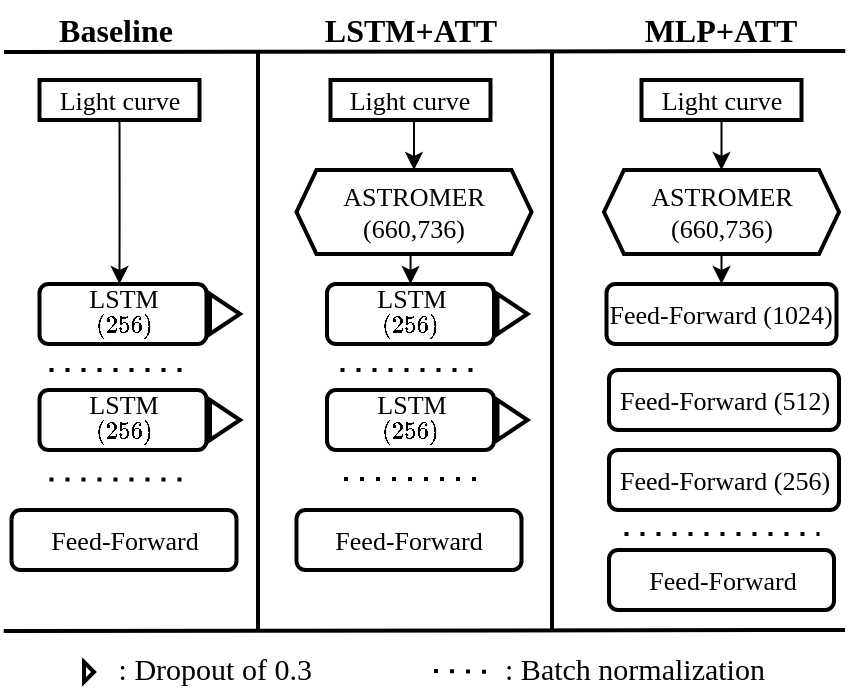 <mxfile version="20.1.1" type="github">
  <diagram id="xt20whMhf_NjTj70WU7w" name="Page-1">
    <mxGraphModel dx="760" dy="394" grid="1" gridSize="10" guides="1" tooltips="1" connect="1" arrows="1" fold="1" page="1" pageScale="1" pageWidth="850" pageHeight="1100" math="1" shadow="0">
      <root>
        <mxCell id="0" />
        <mxCell id="1" parent="0" />
        <mxCell id="fGEyC37GvmBnIuRNzFVT-27" style="edgeStyle=orthogonalEdgeStyle;rounded=0;orthogonalLoop=1;jettySize=auto;html=1;exitX=0.5;exitY=1;exitDx=0;exitDy=0;entryX=0.5;entryY=0;entryDx=0;entryDy=0;fontFamily=Times New Roman;fontSize=13;" parent="1" source="yRPwk0sbZRX80ZsVxpsy-5" edge="1">
          <mxGeometry relative="1" as="geometry">
            <mxPoint x="197.75" y="407" as="targetPoint" />
          </mxGeometry>
        </mxCell>
        <mxCell id="yRPwk0sbZRX80ZsVxpsy-5" value="Light curve" style="rounded=0;whiteSpace=wrap;html=1;fontFamily=Times New Roman;strokeWidth=2;fontSize=13;" parent="1" vertex="1">
          <mxGeometry x="157.75" y="305" width="80" height="20" as="geometry" />
        </mxCell>
        <mxCell id="yRPwk0sbZRX80ZsVxpsy-12" value="&lt;font style=&quot;font-size: 13px;&quot;&gt;Feed-Forward&amp;nbsp;(1024)&lt;/font&gt;" style="rounded=1;whiteSpace=wrap;html=1;strokeWidth=2;fontSize=13;fontFamily=Times New Roman;" parent="1" vertex="1">
          <mxGeometry x="441.25" y="407" width="115" height="30" as="geometry" />
        </mxCell>
        <mxCell id="yRPwk0sbZRX80ZsVxpsy-13" value="&lt;font style=&quot;font-size: 13px;&quot;&gt;Feed-Forward&amp;nbsp;(512)&lt;/font&gt;" style="rounded=1;whiteSpace=wrap;html=1;strokeWidth=2;fontSize=13;fontFamily=Times New Roman;" parent="1" vertex="1">
          <mxGeometry x="442.5" y="450" width="115" height="30" as="geometry" />
        </mxCell>
        <mxCell id="yRPwk0sbZRX80ZsVxpsy-14" value="&lt;font style=&quot;font-size: 13px;&quot;&gt;Feed-Forward&amp;nbsp;(256)&lt;/font&gt;" style="rounded=1;whiteSpace=wrap;html=1;strokeWidth=2;fontSize=13;fontFamily=Times New Roman;" parent="1" vertex="1">
          <mxGeometry x="442.5" y="490" width="115" height="30" as="geometry" />
        </mxCell>
        <mxCell id="yRPwk0sbZRX80ZsVxpsy-21" value="" style="endArrow=none;html=1;rounded=0;fontFamily=Times New Roman;strokeWidth=2;fontSize=14;" parent="1" edge="1">
          <mxGeometry width="50" height="50" relative="1" as="geometry">
            <mxPoint x="267" y="580" as="sourcePoint" />
            <mxPoint x="267" y="290" as="targetPoint" />
          </mxGeometry>
        </mxCell>
        <mxCell id="yRPwk0sbZRX80ZsVxpsy-22" value="" style="endArrow=none;html=1;rounded=0;fontFamily=Times New Roman;strokeWidth=2;fontSize=14;" parent="1" edge="1">
          <mxGeometry width="50" height="50" relative="1" as="geometry">
            <mxPoint x="414" y="580" as="sourcePoint" />
            <mxPoint x="414" y="290" as="targetPoint" />
          </mxGeometry>
        </mxCell>
        <mxCell id="yRPwk0sbZRX80ZsVxpsy-33" value="" style="triangle;whiteSpace=wrap;html=1;fontFamily=Times New Roman;fontSize=13;strokeWidth=2;" parent="1" vertex="1">
          <mxGeometry x="386.75" y="412" width="15" height="20" as="geometry" />
        </mxCell>
        <mxCell id="yRPwk0sbZRX80ZsVxpsy-37" value="" style="triangle;whiteSpace=wrap;html=1;fontFamily=Times New Roman;fontSize=14;strokeWidth=2;" parent="1" vertex="1">
          <mxGeometry x="180" y="596" width="5" height="10" as="geometry" />
        </mxCell>
        <mxCell id="yRPwk0sbZRX80ZsVxpsy-38" value=": Dropout of 0.3&amp;nbsp;" style="text;html=1;strokeColor=none;fillColor=none;align=center;verticalAlign=middle;whiteSpace=wrap;rounded=0;fontFamily=Times New Roman;fontSize=15;" parent="1" vertex="1">
          <mxGeometry x="185" y="584" width="125" height="30" as="geometry" />
        </mxCell>
        <mxCell id="yRPwk0sbZRX80ZsVxpsy-43" value="" style="endArrow=none;dashed=1;html=1;dashPattern=1 3;strokeWidth=2;rounded=0;fontFamily=Times New Roman;fontSize=13;" parent="1" edge="1">
          <mxGeometry width="50" height="50" relative="1" as="geometry">
            <mxPoint x="162.75" y="504.75" as="sourcePoint" />
            <mxPoint x="232.75" y="504.75" as="targetPoint" />
          </mxGeometry>
        </mxCell>
        <mxCell id="yRPwk0sbZRX80ZsVxpsy-44" value="" style="endArrow=none;dashed=1;html=1;dashPattern=1 3;strokeWidth=2;rounded=0;fontFamily=Times New Roman;fontSize=13;" parent="1" edge="1">
          <mxGeometry width="50" height="50" relative="1" as="geometry">
            <mxPoint x="162.75" y="450" as="sourcePoint" />
            <mxPoint x="232.75" y="450" as="targetPoint" />
          </mxGeometry>
        </mxCell>
        <mxCell id="yRPwk0sbZRX80ZsVxpsy-45" value="" style="endArrow=none;dashed=1;html=1;dashPattern=1 3;strokeWidth=2;rounded=0;fontFamily=Times New Roman;fontSize=13;" parent="1" edge="1">
          <mxGeometry width="50" height="50" relative="1" as="geometry">
            <mxPoint x="308.25" y="450" as="sourcePoint" />
            <mxPoint x="378.25" y="450" as="targetPoint" />
          </mxGeometry>
        </mxCell>
        <mxCell id="yRPwk0sbZRX80ZsVxpsy-46" value="" style="endArrow=none;dashed=1;html=1;dashPattern=1 3;strokeWidth=2;rounded=0;fontFamily=Times New Roman;fontSize=13;" parent="1" edge="1">
          <mxGeometry width="50" height="50" relative="1" as="geometry">
            <mxPoint x="310" y="504.5" as="sourcePoint" />
            <mxPoint x="380" y="504.5" as="targetPoint" />
          </mxGeometry>
        </mxCell>
        <mxCell id="yRPwk0sbZRX80ZsVxpsy-47" value="" style="endArrow=none;dashed=1;html=1;dashPattern=1 3;strokeWidth=2;rounded=0;fontFamily=Times New Roman;fontSize=13;" parent="1" edge="1">
          <mxGeometry width="50" height="50" relative="1" as="geometry">
            <mxPoint x="450.25" y="532" as="sourcePoint" />
            <mxPoint x="547.75" y="532" as="targetPoint" />
          </mxGeometry>
        </mxCell>
        <mxCell id="yRPwk0sbZRX80ZsVxpsy-48" value="" style="endArrow=none;dashed=1;html=1;dashPattern=1 3;strokeWidth=2;rounded=0;fontFamily=Times New Roman;fontSize=14;" parent="1" edge="1">
          <mxGeometry width="50" height="50" relative="1" as="geometry">
            <mxPoint x="355" y="600.5" as="sourcePoint" />
            <mxPoint x="385" y="601" as="targetPoint" />
          </mxGeometry>
        </mxCell>
        <mxCell id="yRPwk0sbZRX80ZsVxpsy-49" value=": Batch normalization" style="text;html=1;strokeColor=none;fillColor=none;align=center;verticalAlign=middle;whiteSpace=wrap;rounded=0;fontFamily=Times New Roman;fontSize=15;" parent="1" vertex="1">
          <mxGeometry x="388" y="584" width="134.5" height="30" as="geometry" />
        </mxCell>
        <mxCell id="yRPwk0sbZRX80ZsVxpsy-51" value="&lt;b style=&quot;font-size: 16px;&quot;&gt;Baseline&lt;/b&gt;" style="text;html=1;strokeColor=none;fillColor=none;align=center;verticalAlign=middle;whiteSpace=wrap;rounded=0;fontFamily=Times New Roman;fontSize=16;" parent="1" vertex="1">
          <mxGeometry x="166" y="265" width="60" height="30" as="geometry" />
        </mxCell>
        <mxCell id="yRPwk0sbZRX80ZsVxpsy-52" value="&lt;b style=&quot;font-size: 16px;&quot;&gt;LSTM+ATT&lt;/b&gt;" style="text;html=1;strokeColor=none;fillColor=none;align=center;verticalAlign=middle;whiteSpace=wrap;rounded=0;fontFamily=Times New Roman;fontSize=16;" parent="1" vertex="1">
          <mxGeometry x="300.75" y="265" width="85" height="30" as="geometry" />
        </mxCell>
        <mxCell id="yRPwk0sbZRX80ZsVxpsy-53" value="&lt;b style=&quot;font-size: 16px;&quot;&gt;MLP+ATT&lt;/b&gt;" style="text;html=1;strokeColor=none;fillColor=none;align=center;verticalAlign=middle;whiteSpace=wrap;rounded=0;fontFamily=Times New Roman;fontSize=16;" parent="1" vertex="1">
          <mxGeometry x="456.25" y="265" width="85" height="30" as="geometry" />
        </mxCell>
        <mxCell id="fGEyC37GvmBnIuRNzFVT-28" style="edgeStyle=orthogonalEdgeStyle;rounded=0;orthogonalLoop=1;jettySize=auto;html=1;exitX=0.5;exitY=1;exitDx=0;exitDy=0;entryX=0.5;entryY=0;entryDx=0;entryDy=0;fontFamily=Times New Roman;fontSize=13;" parent="1" source="yRPwk0sbZRX80ZsVxpsy-58" target="fGEyC37GvmBnIuRNzFVT-4" edge="1">
          <mxGeometry relative="1" as="geometry" />
        </mxCell>
        <mxCell id="yRPwk0sbZRX80ZsVxpsy-58" value="Light curve" style="rounded=0;whiteSpace=wrap;html=1;fontFamily=Times New Roman;strokeWidth=2;fontSize=13;" parent="1" vertex="1">
          <mxGeometry x="303.25" y="305" width="80" height="20" as="geometry" />
        </mxCell>
        <mxCell id="yRPwk0sbZRX80ZsVxpsy-60" value="&lt;font style=&quot;font-size: 13px;&quot;&gt;LSTM&lt;br&gt;&amp;nbsp;&lt;/font&gt;" style="rounded=1;whiteSpace=wrap;html=1;strokeWidth=2;fontSize=13;fontFamily=Times New Roman;" parent="1" vertex="1">
          <mxGeometry x="301.5" y="407" width="83.5" height="30" as="geometry" />
        </mxCell>
        <mxCell id="yRPwk0sbZRX80ZsVxpsy-63" value="Feed-Forward" style="rounded=1;whiteSpace=wrap;html=1;strokeWidth=2;fontSize=13;fontFamily=Times New Roman;" parent="1" vertex="1">
          <mxGeometry x="442.5" y="540" width="112.5" height="30" as="geometry" />
        </mxCell>
        <mxCell id="fGEyC37GvmBnIuRNzFVT-33" style="edgeStyle=orthogonalEdgeStyle;rounded=0;orthogonalLoop=1;jettySize=auto;html=1;exitX=0.5;exitY=1;exitDx=0;exitDy=0;entryX=0.5;entryY=0;entryDx=0;entryDy=0;fontFamily=Times New Roman;fontSize=13;" parent="1" source="yRPwk0sbZRX80ZsVxpsy-66" target="yRPwk0sbZRX80ZsVxpsy-12" edge="1">
          <mxGeometry relative="1" as="geometry" />
        </mxCell>
        <mxCell id="yRPwk0sbZRX80ZsVxpsy-66" value="ASTROMER&lt;br&gt;&lt;font style=&quot;font-size: 13px;&quot;&gt;(&lt;span style=&quot;background-color: rgb(255, 255, 255); text-align: left;&quot;&gt;660,736&lt;/span&gt;&lt;span style=&quot;background-color: initial;&quot;&gt;)&lt;/span&gt;&lt;/font&gt;" style="shape=hexagon;perimeter=hexagonPerimeter2;whiteSpace=wrap;html=1;fixedSize=1;fontFamily=Times New Roman;size=10;strokeWidth=2;fontSize=13;" parent="1" vertex="1">
          <mxGeometry x="440" y="350" width="117.5" height="42" as="geometry" />
        </mxCell>
        <mxCell id="fGEyC37GvmBnIuRNzFVT-29" style="edgeStyle=orthogonalEdgeStyle;rounded=0;orthogonalLoop=1;jettySize=auto;html=1;exitX=0.5;exitY=1;exitDx=0;exitDy=0;entryX=0.5;entryY=0;entryDx=0;entryDy=0;fontFamily=Times New Roman;fontSize=13;" parent="1" source="yRPwk0sbZRX80ZsVxpsy-67" target="yRPwk0sbZRX80ZsVxpsy-66" edge="1">
          <mxGeometry relative="1" as="geometry" />
        </mxCell>
        <mxCell id="yRPwk0sbZRX80ZsVxpsy-67" value="Light curve" style="rounded=0;whiteSpace=wrap;html=1;fontFamily=Times New Roman;strokeWidth=2;fontSize=13;" parent="1" vertex="1">
          <mxGeometry x="458.75" y="305" width="80" height="20" as="geometry" />
        </mxCell>
        <mxCell id="fGEyC37GvmBnIuRNzFVT-30" style="edgeStyle=orthogonalEdgeStyle;rounded=0;orthogonalLoop=1;jettySize=auto;html=1;exitX=0.5;exitY=1;exitDx=0;exitDy=0;entryX=0.5;entryY=0;entryDx=0;entryDy=0;fontFamily=Times New Roman;fontSize=13;" parent="1" source="fGEyC37GvmBnIuRNzFVT-4" target="yRPwk0sbZRX80ZsVxpsy-60" edge="1">
          <mxGeometry relative="1" as="geometry" />
        </mxCell>
        <mxCell id="fGEyC37GvmBnIuRNzFVT-4" value="ASTROMER&lt;br&gt;&lt;font style=&quot;font-size: 13px;&quot;&gt;(&lt;span style=&quot;background-color: rgb(255, 255, 255); text-align: left;&quot;&gt;660,736&lt;/span&gt;&lt;span style=&quot;background-color: initial;&quot;&gt;)&lt;/span&gt;&lt;/font&gt;" style="shape=hexagon;perimeter=hexagonPerimeter2;whiteSpace=wrap;html=1;fixedSize=1;fontFamily=Times New Roman;size=10;strokeWidth=2;fontSize=13;" parent="1" vertex="1">
          <mxGeometry x="286.25" y="350" width="117.5" height="42" as="geometry" />
        </mxCell>
        <mxCell id="fGEyC37GvmBnIuRNzFVT-11" value="Feed-Forward" style="rounded=1;whiteSpace=wrap;html=1;strokeWidth=2;fontSize=13;fontFamily=Times New Roman;" parent="1" vertex="1">
          <mxGeometry x="286.25" y="520" width="112.5" height="30" as="geometry" />
        </mxCell>
        <mxCell id="fGEyC37GvmBnIuRNzFVT-26" value="Feed-Forward" style="rounded=1;whiteSpace=wrap;html=1;strokeWidth=2;fontSize=13;fontFamily=Times New Roman;" parent="1" vertex="1">
          <mxGeometry x="143.75" y="520" width="112.5" height="30" as="geometry" />
        </mxCell>
        <mxCell id="fGEyC37GvmBnIuRNzFVT-34" value="" style="endArrow=none;html=1;rounded=0;fontFamily=Times New Roman;strokeWidth=2;fontSize=14;" parent="1" edge="1">
          <mxGeometry width="50" height="50" relative="1" as="geometry">
            <mxPoint x="140" y="291" as="sourcePoint" />
            <mxPoint x="560.63" y="290.5" as="targetPoint" />
          </mxGeometry>
        </mxCell>
        <mxCell id="fGEyC37GvmBnIuRNzFVT-35" value="" style="endArrow=none;html=1;rounded=0;fontFamily=Times New Roman;strokeWidth=2;fontSize=14;" parent="1" edge="1">
          <mxGeometry width="50" height="50" relative="1" as="geometry">
            <mxPoint x="139.87" y="580.5" as="sourcePoint" />
            <mxPoint x="560.5" y="580" as="targetPoint" />
          </mxGeometry>
        </mxCell>
        <mxCell id="fGEyC37GvmBnIuRNzFVT-37" value="&lt;font style=&quot;font-size: 12px;&quot;&gt;$$(256)$$&lt;/font&gt;" style="text;html=1;strokeColor=none;fillColor=none;align=center;verticalAlign=middle;whiteSpace=wrap;rounded=0;fontFamily=Times New Roman;fontSize=13;" parent="1" vertex="1">
          <mxGeometry x="313.25" y="412" width="60" height="30" as="geometry" />
        </mxCell>
        <mxCell id="fGEyC37GvmBnIuRNzFVT-38" value="" style="triangle;whiteSpace=wrap;html=1;fontFamily=Times New Roman;fontSize=13;strokeWidth=2;" parent="1" vertex="1">
          <mxGeometry x="386.75" y="465" width="15" height="20" as="geometry" />
        </mxCell>
        <mxCell id="fGEyC37GvmBnIuRNzFVT-39" value="&lt;font style=&quot;font-size: 13px;&quot;&gt;LSTM&lt;br&gt;&amp;nbsp;&lt;/font&gt;" style="rounded=1;whiteSpace=wrap;html=1;strokeWidth=2;fontSize=13;fontFamily=Times New Roman;" parent="1" vertex="1">
          <mxGeometry x="301.5" y="460" width="83.5" height="30" as="geometry" />
        </mxCell>
        <mxCell id="fGEyC37GvmBnIuRNzFVT-40" value="&lt;font style=&quot;font-size: 12px;&quot;&gt;$$(256)$$&lt;/font&gt;" style="text;html=1;strokeColor=none;fillColor=none;align=center;verticalAlign=middle;whiteSpace=wrap;rounded=0;fontFamily=Times New Roman;fontSize=13;" parent="1" vertex="1">
          <mxGeometry x="313.25" y="465" width="60" height="30" as="geometry" />
        </mxCell>
        <mxCell id="fGEyC37GvmBnIuRNzFVT-43" value="" style="triangle;whiteSpace=wrap;html=1;fontFamily=Times New Roman;fontSize=13;strokeWidth=2;" parent="1" vertex="1">
          <mxGeometry x="243" y="412" width="15" height="20" as="geometry" />
        </mxCell>
        <mxCell id="fGEyC37GvmBnIuRNzFVT-44" value="&lt;font style=&quot;font-size: 13px;&quot;&gt;LSTM&lt;br&gt;&amp;nbsp;&lt;/font&gt;" style="rounded=1;whiteSpace=wrap;html=1;strokeWidth=2;fontSize=13;fontFamily=Times New Roman;" parent="1" vertex="1">
          <mxGeometry x="157.75" y="407" width="83.5" height="30" as="geometry" />
        </mxCell>
        <mxCell id="fGEyC37GvmBnIuRNzFVT-45" value="&lt;font style=&quot;font-size: 12px;&quot;&gt;$$(256)$$&lt;/font&gt;" style="text;html=1;strokeColor=none;fillColor=none;align=center;verticalAlign=middle;whiteSpace=wrap;rounded=0;fontFamily=Times New Roman;fontSize=13;" parent="1" vertex="1">
          <mxGeometry x="169.5" y="412" width="60" height="30" as="geometry" />
        </mxCell>
        <mxCell id="fGEyC37GvmBnIuRNzFVT-46" value="" style="triangle;whiteSpace=wrap;html=1;fontFamily=Times New Roman;fontSize=13;strokeWidth=2;" parent="1" vertex="1">
          <mxGeometry x="243" y="465" width="15" height="20" as="geometry" />
        </mxCell>
        <mxCell id="fGEyC37GvmBnIuRNzFVT-47" value="&lt;font style=&quot;font-size: 13px;&quot;&gt;LSTM&lt;br&gt;&amp;nbsp;&lt;/font&gt;" style="rounded=1;whiteSpace=wrap;html=1;strokeWidth=2;fontSize=13;fontFamily=Times New Roman;" parent="1" vertex="1">
          <mxGeometry x="157.75" y="460" width="83.5" height="30" as="geometry" />
        </mxCell>
        <mxCell id="fGEyC37GvmBnIuRNzFVT-48" value="&lt;font style=&quot;font-size: 12px;&quot;&gt;$$(256)$$&lt;/font&gt;" style="text;html=1;strokeColor=none;fillColor=none;align=center;verticalAlign=middle;whiteSpace=wrap;rounded=0;fontFamily=Times New Roman;fontSize=13;" parent="1" vertex="1">
          <mxGeometry x="169.5" y="465" width="60" height="30" as="geometry" />
        </mxCell>
      </root>
    </mxGraphModel>
  </diagram>
</mxfile>
